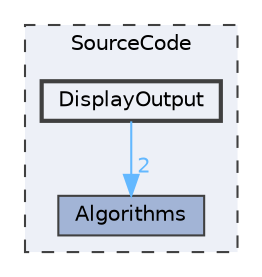 digraph "SourceCode/DisplayOutput"
{
 // LATEX_PDF_SIZE
  bgcolor="transparent";
  edge [fontname=Helvetica,fontsize=10,labelfontname=Helvetica,labelfontsize=10];
  node [fontname=Helvetica,fontsize=10,shape=box,height=0.2,width=0.4];
  compound=true
  subgraph clusterdir_ec5974339a1de2ed9600da4dc21f3a8e {
    graph [ bgcolor="#edf0f7", pencolor="grey25", label="SourceCode", fontname=Helvetica,fontsize=10 style="filled,dashed", URL="dir_ec5974339a1de2ed9600da4dc21f3a8e.html",tooltip=""]
  dir_6996d7c2da31c87b6af046372cf1d272 [label="Algorithms", fillcolor="#a2b4d6", color="grey25", style="filled", URL="dir_6996d7c2da31c87b6af046372cf1d272.html",tooltip=""];
  dir_9f636cf9f165886a5bd472e289c28d7c [label="DisplayOutput", fillcolor="#edf0f7", color="grey25", style="filled,bold", URL="dir_9f636cf9f165886a5bd472e289c28d7c.html",tooltip=""];
  }
  dir_9f636cf9f165886a5bd472e289c28d7c->dir_6996d7c2da31c87b6af046372cf1d272 [headlabel="2", labeldistance=1.5 headhref="dir_000002_000000.html" href="dir_000002_000000.html" color="steelblue1" fontcolor="steelblue1"];
}
